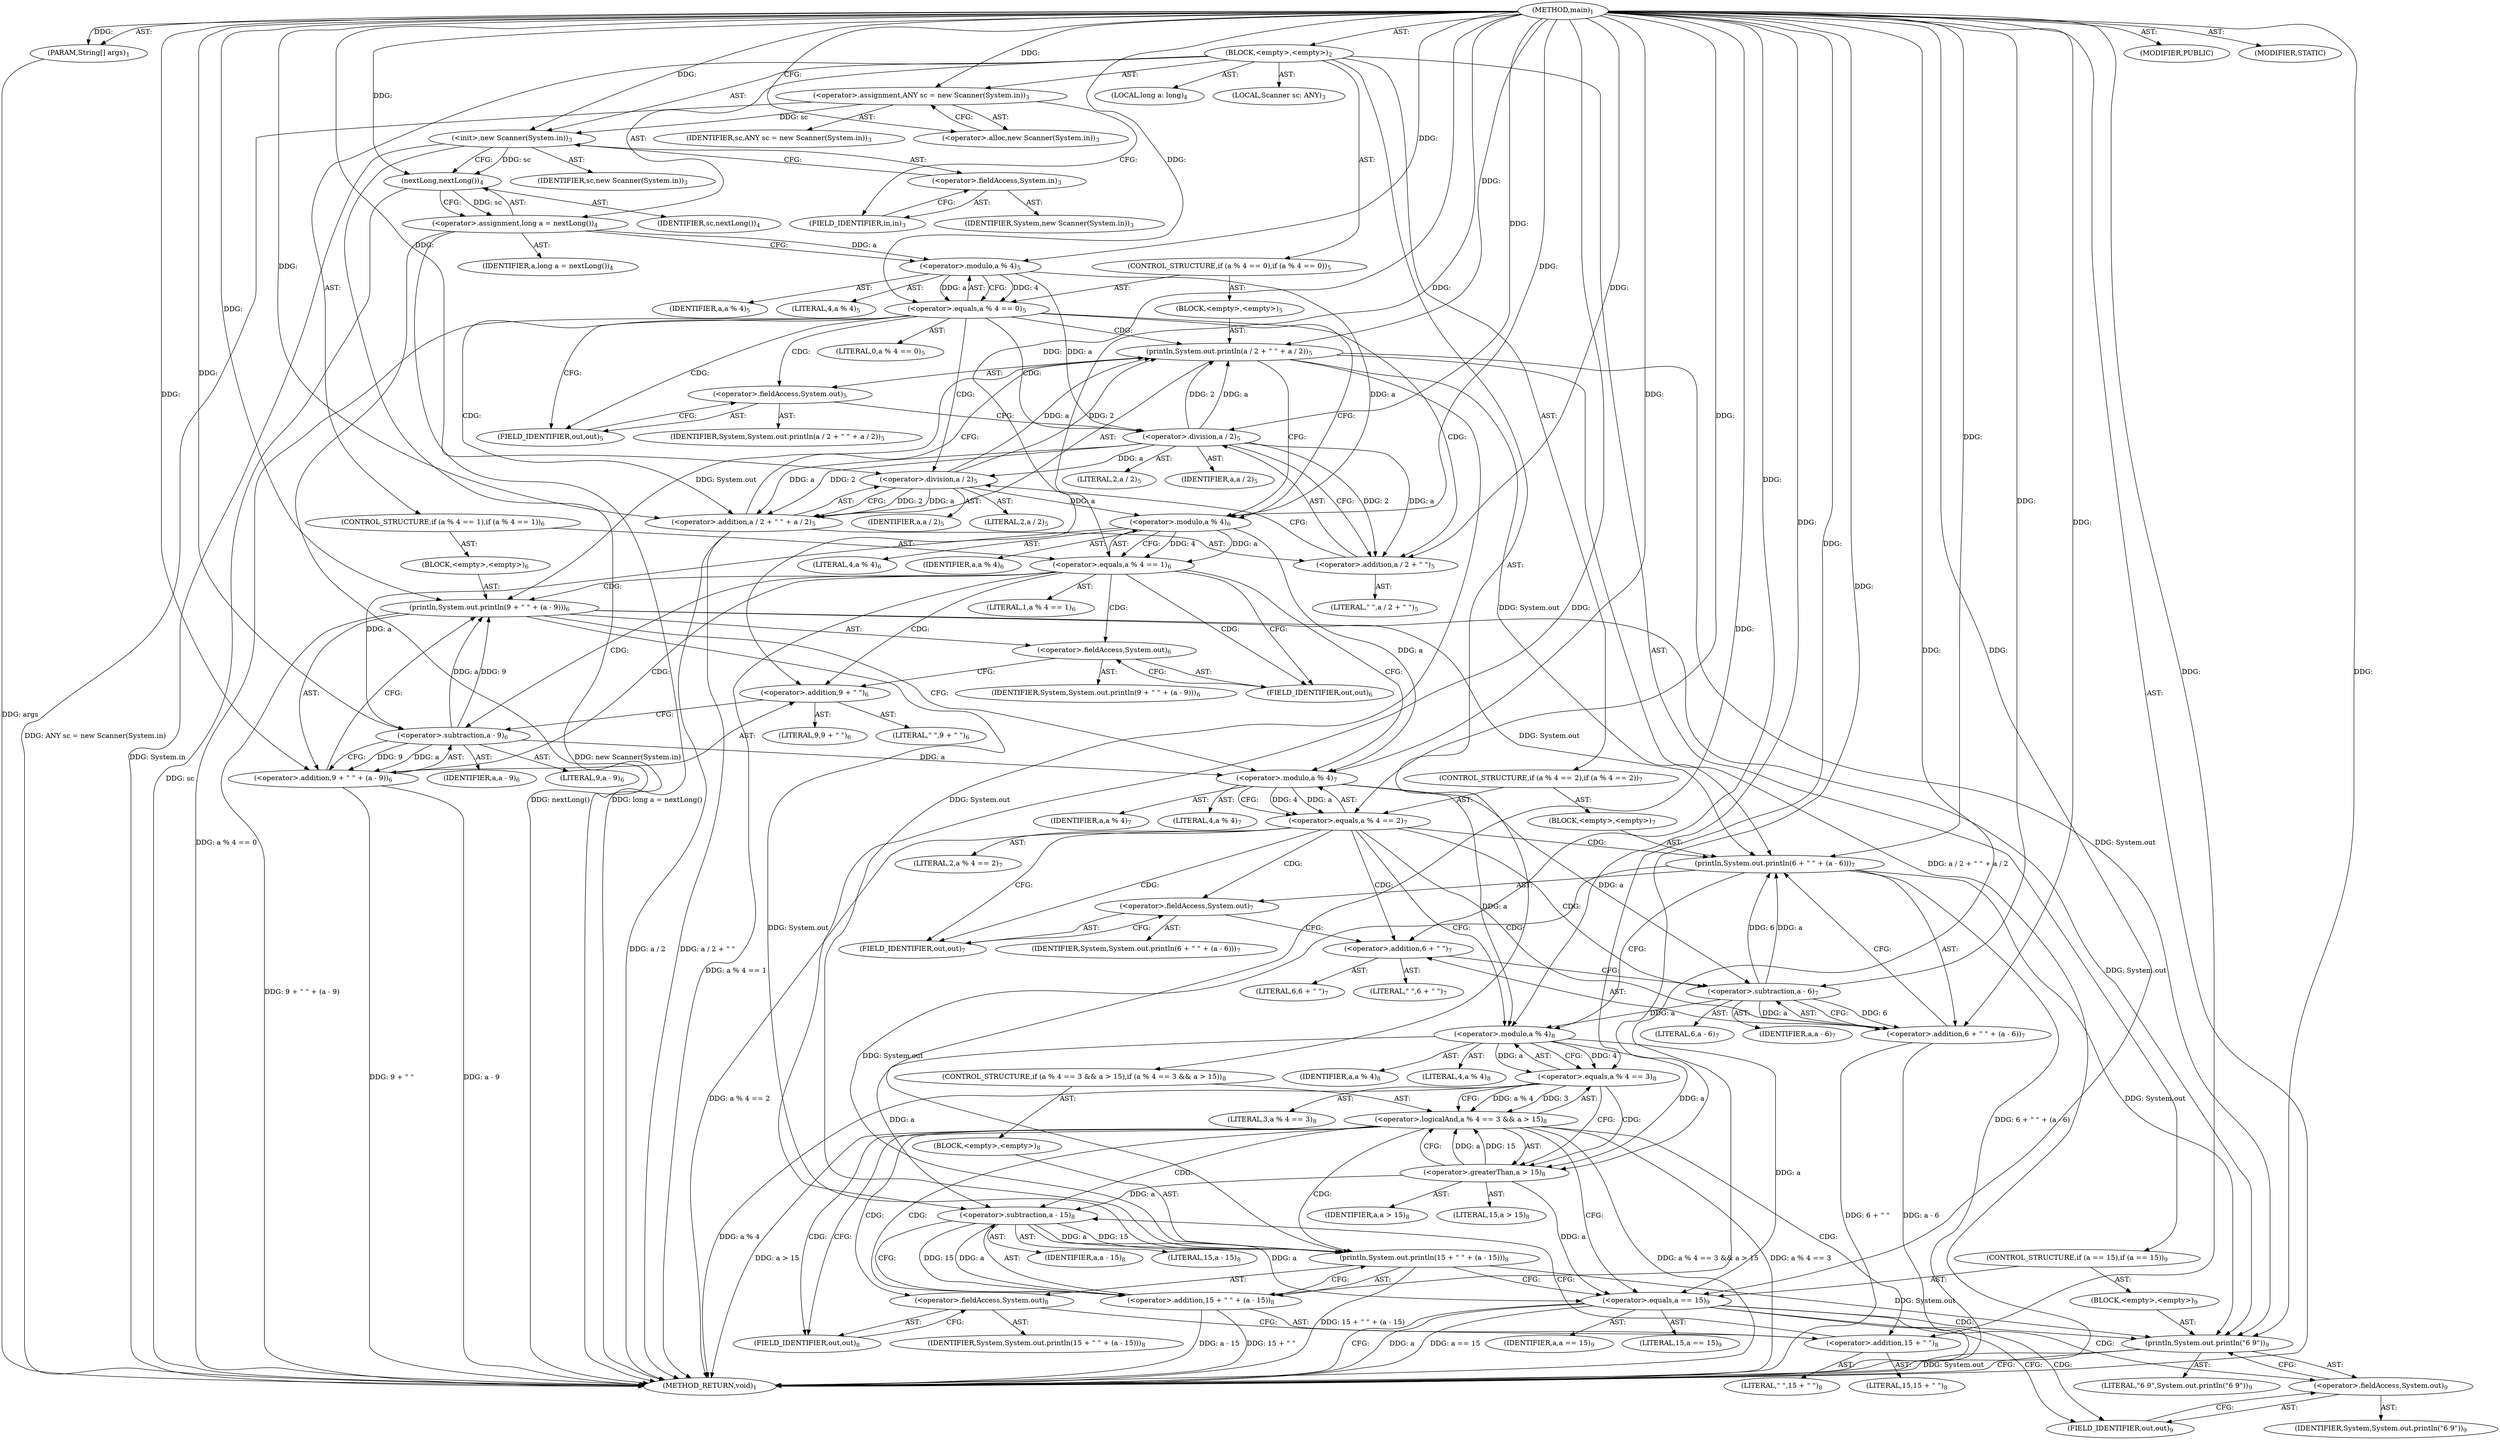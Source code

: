 digraph "main" {  
"19" [label = <(METHOD,main)<SUB>1</SUB>> ]
"20" [label = <(PARAM,String[] args)<SUB>1</SUB>> ]
"21" [label = <(BLOCK,&lt;empty&gt;,&lt;empty&gt;)<SUB>2</SUB>> ]
"4" [label = <(LOCAL,Scanner sc: ANY)<SUB>3</SUB>> ]
"22" [label = <(&lt;operator&gt;.assignment,ANY sc = new Scanner(System.in))<SUB>3</SUB>> ]
"23" [label = <(IDENTIFIER,sc,ANY sc = new Scanner(System.in))<SUB>3</SUB>> ]
"24" [label = <(&lt;operator&gt;.alloc,new Scanner(System.in))<SUB>3</SUB>> ]
"25" [label = <(&lt;init&gt;,new Scanner(System.in))<SUB>3</SUB>> ]
"3" [label = <(IDENTIFIER,sc,new Scanner(System.in))<SUB>3</SUB>> ]
"26" [label = <(&lt;operator&gt;.fieldAccess,System.in)<SUB>3</SUB>> ]
"27" [label = <(IDENTIFIER,System,new Scanner(System.in))<SUB>3</SUB>> ]
"28" [label = <(FIELD_IDENTIFIER,in,in)<SUB>3</SUB>> ]
"29" [label = <(LOCAL,long a: long)<SUB>4</SUB>> ]
"30" [label = <(&lt;operator&gt;.assignment,long a = nextLong())<SUB>4</SUB>> ]
"31" [label = <(IDENTIFIER,a,long a = nextLong())<SUB>4</SUB>> ]
"32" [label = <(nextLong,nextLong())<SUB>4</SUB>> ]
"33" [label = <(IDENTIFIER,sc,nextLong())<SUB>4</SUB>> ]
"34" [label = <(CONTROL_STRUCTURE,if (a % 4 == 0),if (a % 4 == 0))<SUB>5</SUB>> ]
"35" [label = <(&lt;operator&gt;.equals,a % 4 == 0)<SUB>5</SUB>> ]
"36" [label = <(&lt;operator&gt;.modulo,a % 4)<SUB>5</SUB>> ]
"37" [label = <(IDENTIFIER,a,a % 4)<SUB>5</SUB>> ]
"38" [label = <(LITERAL,4,a % 4)<SUB>5</SUB>> ]
"39" [label = <(LITERAL,0,a % 4 == 0)<SUB>5</SUB>> ]
"40" [label = <(BLOCK,&lt;empty&gt;,&lt;empty&gt;)<SUB>5</SUB>> ]
"41" [label = <(println,System.out.println(a / 2 + &quot; &quot; + a / 2))<SUB>5</SUB>> ]
"42" [label = <(&lt;operator&gt;.fieldAccess,System.out)<SUB>5</SUB>> ]
"43" [label = <(IDENTIFIER,System,System.out.println(a / 2 + &quot; &quot; + a / 2))<SUB>5</SUB>> ]
"44" [label = <(FIELD_IDENTIFIER,out,out)<SUB>5</SUB>> ]
"45" [label = <(&lt;operator&gt;.addition,a / 2 + &quot; &quot; + a / 2)<SUB>5</SUB>> ]
"46" [label = <(&lt;operator&gt;.addition,a / 2 + &quot; &quot;)<SUB>5</SUB>> ]
"47" [label = <(&lt;operator&gt;.division,a / 2)<SUB>5</SUB>> ]
"48" [label = <(IDENTIFIER,a,a / 2)<SUB>5</SUB>> ]
"49" [label = <(LITERAL,2,a / 2)<SUB>5</SUB>> ]
"50" [label = <(LITERAL,&quot; &quot;,a / 2 + &quot; &quot;)<SUB>5</SUB>> ]
"51" [label = <(&lt;operator&gt;.division,a / 2)<SUB>5</SUB>> ]
"52" [label = <(IDENTIFIER,a,a / 2)<SUB>5</SUB>> ]
"53" [label = <(LITERAL,2,a / 2)<SUB>5</SUB>> ]
"54" [label = <(CONTROL_STRUCTURE,if (a % 4 == 1),if (a % 4 == 1))<SUB>6</SUB>> ]
"55" [label = <(&lt;operator&gt;.equals,a % 4 == 1)<SUB>6</SUB>> ]
"56" [label = <(&lt;operator&gt;.modulo,a % 4)<SUB>6</SUB>> ]
"57" [label = <(IDENTIFIER,a,a % 4)<SUB>6</SUB>> ]
"58" [label = <(LITERAL,4,a % 4)<SUB>6</SUB>> ]
"59" [label = <(LITERAL,1,a % 4 == 1)<SUB>6</SUB>> ]
"60" [label = <(BLOCK,&lt;empty&gt;,&lt;empty&gt;)<SUB>6</SUB>> ]
"61" [label = <(println,System.out.println(9 + &quot; &quot; + (a - 9)))<SUB>6</SUB>> ]
"62" [label = <(&lt;operator&gt;.fieldAccess,System.out)<SUB>6</SUB>> ]
"63" [label = <(IDENTIFIER,System,System.out.println(9 + &quot; &quot; + (a - 9)))<SUB>6</SUB>> ]
"64" [label = <(FIELD_IDENTIFIER,out,out)<SUB>6</SUB>> ]
"65" [label = <(&lt;operator&gt;.addition,9 + &quot; &quot; + (a - 9))<SUB>6</SUB>> ]
"66" [label = <(&lt;operator&gt;.addition,9 + &quot; &quot;)<SUB>6</SUB>> ]
"67" [label = <(LITERAL,9,9 + &quot; &quot;)<SUB>6</SUB>> ]
"68" [label = <(LITERAL,&quot; &quot;,9 + &quot; &quot;)<SUB>6</SUB>> ]
"69" [label = <(&lt;operator&gt;.subtraction,a - 9)<SUB>6</SUB>> ]
"70" [label = <(IDENTIFIER,a,a - 9)<SUB>6</SUB>> ]
"71" [label = <(LITERAL,9,a - 9)<SUB>6</SUB>> ]
"72" [label = <(CONTROL_STRUCTURE,if (a % 4 == 2),if (a % 4 == 2))<SUB>7</SUB>> ]
"73" [label = <(&lt;operator&gt;.equals,a % 4 == 2)<SUB>7</SUB>> ]
"74" [label = <(&lt;operator&gt;.modulo,a % 4)<SUB>7</SUB>> ]
"75" [label = <(IDENTIFIER,a,a % 4)<SUB>7</SUB>> ]
"76" [label = <(LITERAL,4,a % 4)<SUB>7</SUB>> ]
"77" [label = <(LITERAL,2,a % 4 == 2)<SUB>7</SUB>> ]
"78" [label = <(BLOCK,&lt;empty&gt;,&lt;empty&gt;)<SUB>7</SUB>> ]
"79" [label = <(println,System.out.println(6 + &quot; &quot; + (a - 6)))<SUB>7</SUB>> ]
"80" [label = <(&lt;operator&gt;.fieldAccess,System.out)<SUB>7</SUB>> ]
"81" [label = <(IDENTIFIER,System,System.out.println(6 + &quot; &quot; + (a - 6)))<SUB>7</SUB>> ]
"82" [label = <(FIELD_IDENTIFIER,out,out)<SUB>7</SUB>> ]
"83" [label = <(&lt;operator&gt;.addition,6 + &quot; &quot; + (a - 6))<SUB>7</SUB>> ]
"84" [label = <(&lt;operator&gt;.addition,6 + &quot; &quot;)<SUB>7</SUB>> ]
"85" [label = <(LITERAL,6,6 + &quot; &quot;)<SUB>7</SUB>> ]
"86" [label = <(LITERAL,&quot; &quot;,6 + &quot; &quot;)<SUB>7</SUB>> ]
"87" [label = <(&lt;operator&gt;.subtraction,a - 6)<SUB>7</SUB>> ]
"88" [label = <(IDENTIFIER,a,a - 6)<SUB>7</SUB>> ]
"89" [label = <(LITERAL,6,a - 6)<SUB>7</SUB>> ]
"90" [label = <(CONTROL_STRUCTURE,if (a % 4 == 3 &amp;&amp; a &gt; 15),if (a % 4 == 3 &amp;&amp; a &gt; 15))<SUB>8</SUB>> ]
"91" [label = <(&lt;operator&gt;.logicalAnd,a % 4 == 3 &amp;&amp; a &gt; 15)<SUB>8</SUB>> ]
"92" [label = <(&lt;operator&gt;.equals,a % 4 == 3)<SUB>8</SUB>> ]
"93" [label = <(&lt;operator&gt;.modulo,a % 4)<SUB>8</SUB>> ]
"94" [label = <(IDENTIFIER,a,a % 4)<SUB>8</SUB>> ]
"95" [label = <(LITERAL,4,a % 4)<SUB>8</SUB>> ]
"96" [label = <(LITERAL,3,a % 4 == 3)<SUB>8</SUB>> ]
"97" [label = <(&lt;operator&gt;.greaterThan,a &gt; 15)<SUB>8</SUB>> ]
"98" [label = <(IDENTIFIER,a,a &gt; 15)<SUB>8</SUB>> ]
"99" [label = <(LITERAL,15,a &gt; 15)<SUB>8</SUB>> ]
"100" [label = <(BLOCK,&lt;empty&gt;,&lt;empty&gt;)<SUB>8</SUB>> ]
"101" [label = <(println,System.out.println(15 + &quot; &quot; + (a - 15)))<SUB>8</SUB>> ]
"102" [label = <(&lt;operator&gt;.fieldAccess,System.out)<SUB>8</SUB>> ]
"103" [label = <(IDENTIFIER,System,System.out.println(15 + &quot; &quot; + (a - 15)))<SUB>8</SUB>> ]
"104" [label = <(FIELD_IDENTIFIER,out,out)<SUB>8</SUB>> ]
"105" [label = <(&lt;operator&gt;.addition,15 + &quot; &quot; + (a - 15))<SUB>8</SUB>> ]
"106" [label = <(&lt;operator&gt;.addition,15 + &quot; &quot;)<SUB>8</SUB>> ]
"107" [label = <(LITERAL,15,15 + &quot; &quot;)<SUB>8</SUB>> ]
"108" [label = <(LITERAL,&quot; &quot;,15 + &quot; &quot;)<SUB>8</SUB>> ]
"109" [label = <(&lt;operator&gt;.subtraction,a - 15)<SUB>8</SUB>> ]
"110" [label = <(IDENTIFIER,a,a - 15)<SUB>8</SUB>> ]
"111" [label = <(LITERAL,15,a - 15)<SUB>8</SUB>> ]
"112" [label = <(CONTROL_STRUCTURE,if (a == 15),if (a == 15))<SUB>9</SUB>> ]
"113" [label = <(&lt;operator&gt;.equals,a == 15)<SUB>9</SUB>> ]
"114" [label = <(IDENTIFIER,a,a == 15)<SUB>9</SUB>> ]
"115" [label = <(LITERAL,15,a == 15)<SUB>9</SUB>> ]
"116" [label = <(BLOCK,&lt;empty&gt;,&lt;empty&gt;)<SUB>9</SUB>> ]
"117" [label = <(println,System.out.println(&quot;6 9&quot;))<SUB>9</SUB>> ]
"118" [label = <(&lt;operator&gt;.fieldAccess,System.out)<SUB>9</SUB>> ]
"119" [label = <(IDENTIFIER,System,System.out.println(&quot;6 9&quot;))<SUB>9</SUB>> ]
"120" [label = <(FIELD_IDENTIFIER,out,out)<SUB>9</SUB>> ]
"121" [label = <(LITERAL,&quot;6 9&quot;,System.out.println(&quot;6 9&quot;))<SUB>9</SUB>> ]
"122" [label = <(MODIFIER,PUBLIC)> ]
"123" [label = <(MODIFIER,STATIC)> ]
"124" [label = <(METHOD_RETURN,void)<SUB>1</SUB>> ]
  "19" -> "20"  [ label = "AST: "] 
  "19" -> "21"  [ label = "AST: "] 
  "19" -> "122"  [ label = "AST: "] 
  "19" -> "123"  [ label = "AST: "] 
  "19" -> "124"  [ label = "AST: "] 
  "21" -> "4"  [ label = "AST: "] 
  "21" -> "22"  [ label = "AST: "] 
  "21" -> "25"  [ label = "AST: "] 
  "21" -> "29"  [ label = "AST: "] 
  "21" -> "30"  [ label = "AST: "] 
  "21" -> "34"  [ label = "AST: "] 
  "21" -> "54"  [ label = "AST: "] 
  "21" -> "72"  [ label = "AST: "] 
  "21" -> "90"  [ label = "AST: "] 
  "21" -> "112"  [ label = "AST: "] 
  "22" -> "23"  [ label = "AST: "] 
  "22" -> "24"  [ label = "AST: "] 
  "25" -> "3"  [ label = "AST: "] 
  "25" -> "26"  [ label = "AST: "] 
  "26" -> "27"  [ label = "AST: "] 
  "26" -> "28"  [ label = "AST: "] 
  "30" -> "31"  [ label = "AST: "] 
  "30" -> "32"  [ label = "AST: "] 
  "32" -> "33"  [ label = "AST: "] 
  "34" -> "35"  [ label = "AST: "] 
  "34" -> "40"  [ label = "AST: "] 
  "35" -> "36"  [ label = "AST: "] 
  "35" -> "39"  [ label = "AST: "] 
  "36" -> "37"  [ label = "AST: "] 
  "36" -> "38"  [ label = "AST: "] 
  "40" -> "41"  [ label = "AST: "] 
  "41" -> "42"  [ label = "AST: "] 
  "41" -> "45"  [ label = "AST: "] 
  "42" -> "43"  [ label = "AST: "] 
  "42" -> "44"  [ label = "AST: "] 
  "45" -> "46"  [ label = "AST: "] 
  "45" -> "51"  [ label = "AST: "] 
  "46" -> "47"  [ label = "AST: "] 
  "46" -> "50"  [ label = "AST: "] 
  "47" -> "48"  [ label = "AST: "] 
  "47" -> "49"  [ label = "AST: "] 
  "51" -> "52"  [ label = "AST: "] 
  "51" -> "53"  [ label = "AST: "] 
  "54" -> "55"  [ label = "AST: "] 
  "54" -> "60"  [ label = "AST: "] 
  "55" -> "56"  [ label = "AST: "] 
  "55" -> "59"  [ label = "AST: "] 
  "56" -> "57"  [ label = "AST: "] 
  "56" -> "58"  [ label = "AST: "] 
  "60" -> "61"  [ label = "AST: "] 
  "61" -> "62"  [ label = "AST: "] 
  "61" -> "65"  [ label = "AST: "] 
  "62" -> "63"  [ label = "AST: "] 
  "62" -> "64"  [ label = "AST: "] 
  "65" -> "66"  [ label = "AST: "] 
  "65" -> "69"  [ label = "AST: "] 
  "66" -> "67"  [ label = "AST: "] 
  "66" -> "68"  [ label = "AST: "] 
  "69" -> "70"  [ label = "AST: "] 
  "69" -> "71"  [ label = "AST: "] 
  "72" -> "73"  [ label = "AST: "] 
  "72" -> "78"  [ label = "AST: "] 
  "73" -> "74"  [ label = "AST: "] 
  "73" -> "77"  [ label = "AST: "] 
  "74" -> "75"  [ label = "AST: "] 
  "74" -> "76"  [ label = "AST: "] 
  "78" -> "79"  [ label = "AST: "] 
  "79" -> "80"  [ label = "AST: "] 
  "79" -> "83"  [ label = "AST: "] 
  "80" -> "81"  [ label = "AST: "] 
  "80" -> "82"  [ label = "AST: "] 
  "83" -> "84"  [ label = "AST: "] 
  "83" -> "87"  [ label = "AST: "] 
  "84" -> "85"  [ label = "AST: "] 
  "84" -> "86"  [ label = "AST: "] 
  "87" -> "88"  [ label = "AST: "] 
  "87" -> "89"  [ label = "AST: "] 
  "90" -> "91"  [ label = "AST: "] 
  "90" -> "100"  [ label = "AST: "] 
  "91" -> "92"  [ label = "AST: "] 
  "91" -> "97"  [ label = "AST: "] 
  "92" -> "93"  [ label = "AST: "] 
  "92" -> "96"  [ label = "AST: "] 
  "93" -> "94"  [ label = "AST: "] 
  "93" -> "95"  [ label = "AST: "] 
  "97" -> "98"  [ label = "AST: "] 
  "97" -> "99"  [ label = "AST: "] 
  "100" -> "101"  [ label = "AST: "] 
  "101" -> "102"  [ label = "AST: "] 
  "101" -> "105"  [ label = "AST: "] 
  "102" -> "103"  [ label = "AST: "] 
  "102" -> "104"  [ label = "AST: "] 
  "105" -> "106"  [ label = "AST: "] 
  "105" -> "109"  [ label = "AST: "] 
  "106" -> "107"  [ label = "AST: "] 
  "106" -> "108"  [ label = "AST: "] 
  "109" -> "110"  [ label = "AST: "] 
  "109" -> "111"  [ label = "AST: "] 
  "112" -> "113"  [ label = "AST: "] 
  "112" -> "116"  [ label = "AST: "] 
  "113" -> "114"  [ label = "AST: "] 
  "113" -> "115"  [ label = "AST: "] 
  "116" -> "117"  [ label = "AST: "] 
  "117" -> "118"  [ label = "AST: "] 
  "117" -> "121"  [ label = "AST: "] 
  "118" -> "119"  [ label = "AST: "] 
  "118" -> "120"  [ label = "AST: "] 
  "22" -> "28"  [ label = "CFG: "] 
  "25" -> "32"  [ label = "CFG: "] 
  "30" -> "36"  [ label = "CFG: "] 
  "24" -> "22"  [ label = "CFG: "] 
  "26" -> "25"  [ label = "CFG: "] 
  "32" -> "30"  [ label = "CFG: "] 
  "35" -> "44"  [ label = "CFG: "] 
  "35" -> "56"  [ label = "CFG: "] 
  "55" -> "64"  [ label = "CFG: "] 
  "55" -> "74"  [ label = "CFG: "] 
  "73" -> "82"  [ label = "CFG: "] 
  "73" -> "93"  [ label = "CFG: "] 
  "91" -> "104"  [ label = "CFG: "] 
  "91" -> "113"  [ label = "CFG: "] 
  "113" -> "124"  [ label = "CFG: "] 
  "113" -> "120"  [ label = "CFG: "] 
  "28" -> "26"  [ label = "CFG: "] 
  "36" -> "35"  [ label = "CFG: "] 
  "41" -> "56"  [ label = "CFG: "] 
  "56" -> "55"  [ label = "CFG: "] 
  "61" -> "74"  [ label = "CFG: "] 
  "74" -> "73"  [ label = "CFG: "] 
  "79" -> "93"  [ label = "CFG: "] 
  "92" -> "91"  [ label = "CFG: "] 
  "92" -> "97"  [ label = "CFG: "] 
  "97" -> "91"  [ label = "CFG: "] 
  "101" -> "113"  [ label = "CFG: "] 
  "117" -> "124"  [ label = "CFG: "] 
  "42" -> "47"  [ label = "CFG: "] 
  "45" -> "41"  [ label = "CFG: "] 
  "62" -> "66"  [ label = "CFG: "] 
  "65" -> "61"  [ label = "CFG: "] 
  "80" -> "84"  [ label = "CFG: "] 
  "83" -> "79"  [ label = "CFG: "] 
  "93" -> "92"  [ label = "CFG: "] 
  "102" -> "106"  [ label = "CFG: "] 
  "105" -> "101"  [ label = "CFG: "] 
  "118" -> "117"  [ label = "CFG: "] 
  "44" -> "42"  [ label = "CFG: "] 
  "46" -> "51"  [ label = "CFG: "] 
  "51" -> "45"  [ label = "CFG: "] 
  "64" -> "62"  [ label = "CFG: "] 
  "66" -> "69"  [ label = "CFG: "] 
  "69" -> "65"  [ label = "CFG: "] 
  "82" -> "80"  [ label = "CFG: "] 
  "84" -> "87"  [ label = "CFG: "] 
  "87" -> "83"  [ label = "CFG: "] 
  "104" -> "102"  [ label = "CFG: "] 
  "106" -> "109"  [ label = "CFG: "] 
  "109" -> "105"  [ label = "CFG: "] 
  "120" -> "118"  [ label = "CFG: "] 
  "47" -> "46"  [ label = "CFG: "] 
  "19" -> "24"  [ label = "CFG: "] 
  "20" -> "124"  [ label = "DDG: args"] 
  "22" -> "124"  [ label = "DDG: ANY sc = new Scanner(System.in)"] 
  "25" -> "124"  [ label = "DDG: System.in"] 
  "25" -> "124"  [ label = "DDG: new Scanner(System.in)"] 
  "32" -> "124"  [ label = "DDG: sc"] 
  "30" -> "124"  [ label = "DDG: nextLong()"] 
  "30" -> "124"  [ label = "DDG: long a = nextLong()"] 
  "35" -> "124"  [ label = "DDG: a % 4 == 0"] 
  "45" -> "124"  [ label = "DDG: a / 2 + &quot; &quot;"] 
  "45" -> "124"  [ label = "DDG: a / 2"] 
  "41" -> "124"  [ label = "DDG: a / 2 + &quot; &quot; + a / 2"] 
  "55" -> "124"  [ label = "DDG: a % 4 == 1"] 
  "65" -> "124"  [ label = "DDG: 9 + &quot; &quot;"] 
  "65" -> "124"  [ label = "DDG: a - 9"] 
  "61" -> "124"  [ label = "DDG: 9 + &quot; &quot; + (a - 9)"] 
  "73" -> "124"  [ label = "DDG: a % 4 == 2"] 
  "83" -> "124"  [ label = "DDG: 6 + &quot; &quot;"] 
  "83" -> "124"  [ label = "DDG: a - 6"] 
  "79" -> "124"  [ label = "DDG: 6 + &quot; &quot; + (a - 6)"] 
  "92" -> "124"  [ label = "DDG: a % 4"] 
  "91" -> "124"  [ label = "DDG: a % 4 == 3"] 
  "91" -> "124"  [ label = "DDG: a &gt; 15"] 
  "91" -> "124"  [ label = "DDG: a % 4 == 3 &amp;&amp; a &gt; 15"] 
  "105" -> "124"  [ label = "DDG: 15 + &quot; &quot;"] 
  "105" -> "124"  [ label = "DDG: a - 15"] 
  "101" -> "124"  [ label = "DDG: 15 + &quot; &quot; + (a - 15)"] 
  "113" -> "124"  [ label = "DDG: a"] 
  "113" -> "124"  [ label = "DDG: a == 15"] 
  "117" -> "124"  [ label = "DDG: System.out"] 
  "19" -> "20"  [ label = "DDG: "] 
  "19" -> "22"  [ label = "DDG: "] 
  "32" -> "30"  [ label = "DDG: sc"] 
  "22" -> "25"  [ label = "DDG: sc"] 
  "19" -> "25"  [ label = "DDG: "] 
  "25" -> "32"  [ label = "DDG: sc"] 
  "19" -> "32"  [ label = "DDG: "] 
  "36" -> "35"  [ label = "DDG: a"] 
  "36" -> "35"  [ label = "DDG: 4"] 
  "19" -> "35"  [ label = "DDG: "] 
  "56" -> "55"  [ label = "DDG: a"] 
  "56" -> "55"  [ label = "DDG: 4"] 
  "19" -> "55"  [ label = "DDG: "] 
  "74" -> "73"  [ label = "DDG: a"] 
  "74" -> "73"  [ label = "DDG: 4"] 
  "19" -> "73"  [ label = "DDG: "] 
  "92" -> "91"  [ label = "DDG: a % 4"] 
  "92" -> "91"  [ label = "DDG: 3"] 
  "97" -> "91"  [ label = "DDG: a"] 
  "97" -> "91"  [ label = "DDG: 15"] 
  "93" -> "113"  [ label = "DDG: a"] 
  "97" -> "113"  [ label = "DDG: a"] 
  "109" -> "113"  [ label = "DDG: a"] 
  "19" -> "113"  [ label = "DDG: "] 
  "30" -> "36"  [ label = "DDG: a"] 
  "19" -> "36"  [ label = "DDG: "] 
  "47" -> "41"  [ label = "DDG: a"] 
  "47" -> "41"  [ label = "DDG: 2"] 
  "19" -> "41"  [ label = "DDG: "] 
  "51" -> "41"  [ label = "DDG: a"] 
  "51" -> "41"  [ label = "DDG: 2"] 
  "36" -> "56"  [ label = "DDG: a"] 
  "51" -> "56"  [ label = "DDG: a"] 
  "19" -> "56"  [ label = "DDG: "] 
  "41" -> "61"  [ label = "DDG: System.out"] 
  "19" -> "61"  [ label = "DDG: "] 
  "69" -> "61"  [ label = "DDG: a"] 
  "69" -> "61"  [ label = "DDG: 9"] 
  "56" -> "74"  [ label = "DDG: a"] 
  "69" -> "74"  [ label = "DDG: a"] 
  "19" -> "74"  [ label = "DDG: "] 
  "41" -> "79"  [ label = "DDG: System.out"] 
  "61" -> "79"  [ label = "DDG: System.out"] 
  "19" -> "79"  [ label = "DDG: "] 
  "87" -> "79"  [ label = "DDG: a"] 
  "87" -> "79"  [ label = "DDG: 6"] 
  "93" -> "92"  [ label = "DDG: a"] 
  "93" -> "92"  [ label = "DDG: 4"] 
  "19" -> "92"  [ label = "DDG: "] 
  "93" -> "97"  [ label = "DDG: a"] 
  "19" -> "97"  [ label = "DDG: "] 
  "41" -> "101"  [ label = "DDG: System.out"] 
  "61" -> "101"  [ label = "DDG: System.out"] 
  "79" -> "101"  [ label = "DDG: System.out"] 
  "19" -> "101"  [ label = "DDG: "] 
  "109" -> "101"  [ label = "DDG: a"] 
  "109" -> "101"  [ label = "DDG: 15"] 
  "41" -> "117"  [ label = "DDG: System.out"] 
  "61" -> "117"  [ label = "DDG: System.out"] 
  "79" -> "117"  [ label = "DDG: System.out"] 
  "101" -> "117"  [ label = "DDG: System.out"] 
  "19" -> "117"  [ label = "DDG: "] 
  "47" -> "45"  [ label = "DDG: a"] 
  "47" -> "45"  [ label = "DDG: 2"] 
  "19" -> "45"  [ label = "DDG: "] 
  "51" -> "45"  [ label = "DDG: a"] 
  "51" -> "45"  [ label = "DDG: 2"] 
  "19" -> "65"  [ label = "DDG: "] 
  "69" -> "65"  [ label = "DDG: a"] 
  "69" -> "65"  [ label = "DDG: 9"] 
  "19" -> "83"  [ label = "DDG: "] 
  "87" -> "83"  [ label = "DDG: a"] 
  "87" -> "83"  [ label = "DDG: 6"] 
  "74" -> "93"  [ label = "DDG: a"] 
  "87" -> "93"  [ label = "DDG: a"] 
  "19" -> "93"  [ label = "DDG: "] 
  "19" -> "105"  [ label = "DDG: "] 
  "109" -> "105"  [ label = "DDG: a"] 
  "109" -> "105"  [ label = "DDG: 15"] 
  "47" -> "46"  [ label = "DDG: a"] 
  "47" -> "46"  [ label = "DDG: 2"] 
  "19" -> "46"  [ label = "DDG: "] 
  "47" -> "51"  [ label = "DDG: a"] 
  "19" -> "51"  [ label = "DDG: "] 
  "19" -> "66"  [ label = "DDG: "] 
  "56" -> "69"  [ label = "DDG: a"] 
  "19" -> "69"  [ label = "DDG: "] 
  "19" -> "84"  [ label = "DDG: "] 
  "74" -> "87"  [ label = "DDG: a"] 
  "19" -> "87"  [ label = "DDG: "] 
  "19" -> "106"  [ label = "DDG: "] 
  "93" -> "109"  [ label = "DDG: a"] 
  "97" -> "109"  [ label = "DDG: a"] 
  "19" -> "109"  [ label = "DDG: "] 
  "36" -> "47"  [ label = "DDG: a"] 
  "19" -> "47"  [ label = "DDG: "] 
  "35" -> "47"  [ label = "CDG: "] 
  "35" -> "42"  [ label = "CDG: "] 
  "35" -> "51"  [ label = "CDG: "] 
  "35" -> "46"  [ label = "CDG: "] 
  "35" -> "45"  [ label = "CDG: "] 
  "35" -> "44"  [ label = "CDG: "] 
  "35" -> "41"  [ label = "CDG: "] 
  "55" -> "64"  [ label = "CDG: "] 
  "55" -> "66"  [ label = "CDG: "] 
  "55" -> "69"  [ label = "CDG: "] 
  "55" -> "65"  [ label = "CDG: "] 
  "55" -> "61"  [ label = "CDG: "] 
  "55" -> "62"  [ label = "CDG: "] 
  "73" -> "84"  [ label = "CDG: "] 
  "73" -> "87"  [ label = "CDG: "] 
  "73" -> "82"  [ label = "CDG: "] 
  "73" -> "79"  [ label = "CDG: "] 
  "73" -> "80"  [ label = "CDG: "] 
  "73" -> "83"  [ label = "CDG: "] 
  "91" -> "102"  [ label = "CDG: "] 
  "91" -> "104"  [ label = "CDG: "] 
  "91" -> "106"  [ label = "CDG: "] 
  "91" -> "101"  [ label = "CDG: "] 
  "91" -> "105"  [ label = "CDG: "] 
  "91" -> "109"  [ label = "CDG: "] 
  "113" -> "120"  [ label = "CDG: "] 
  "113" -> "118"  [ label = "CDG: "] 
  "113" -> "117"  [ label = "CDG: "] 
  "92" -> "97"  [ label = "CDG: "] 
}
